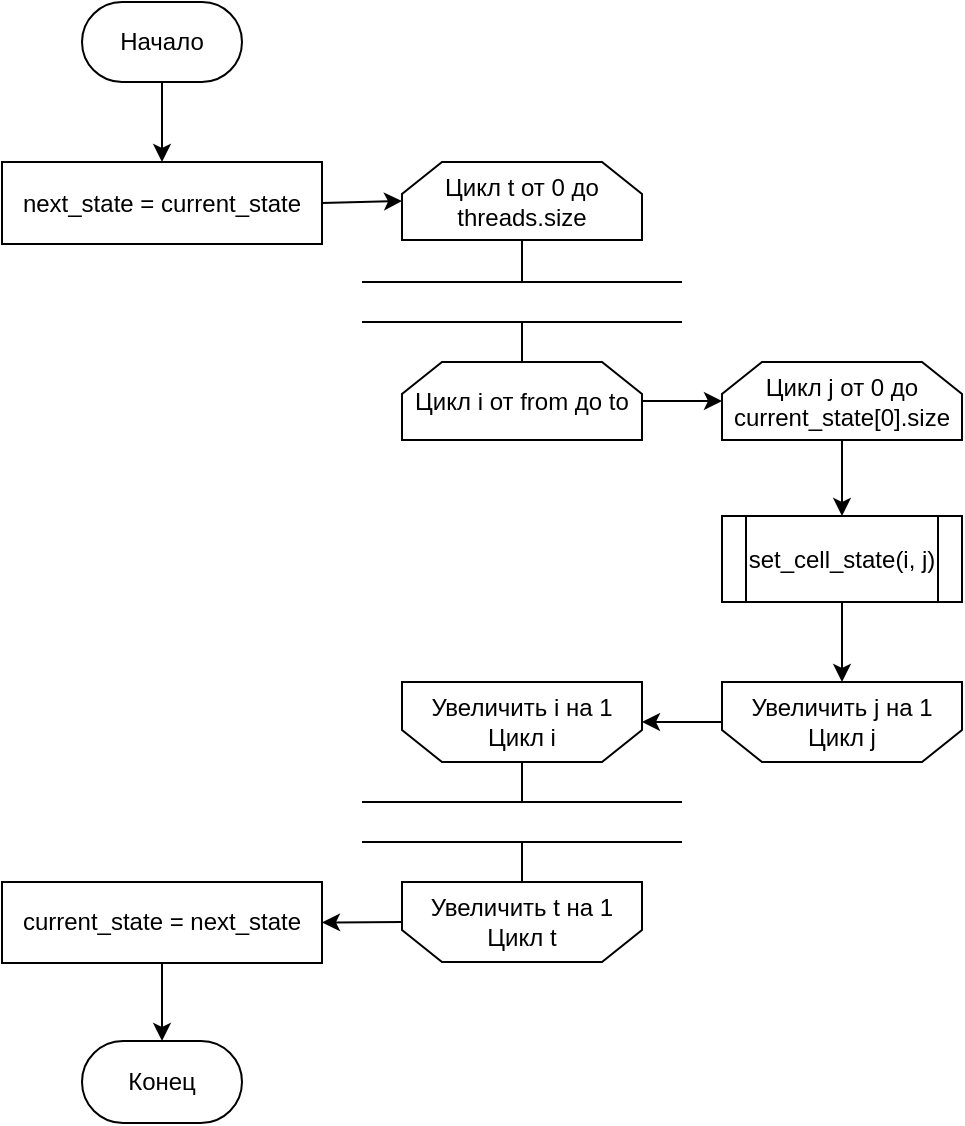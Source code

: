 <mxfile version="15.8.7" type="device"><diagram id="C5RBs43oDa-KdzZeNtuy" name="Page-1"><mxGraphModel dx="1745" dy="714" grid="1" gridSize="10" guides="1" tooltips="1" connect="1" arrows="1" fold="1" page="1" pageScale="1" pageWidth="827" pageHeight="1169" background="#ffffff" math="0" shadow="0"><root><mxCell id="WIyWlLk6GJQsqaUBKTNV-0"/><mxCell id="WIyWlLk6GJQsqaUBKTNV-1" parent="WIyWlLk6GJQsqaUBKTNV-0"/><mxCell id="nCB1xvIL4Ra1EfPWvu9d-0" value="Начало" style="rounded=1;whiteSpace=wrap;html=1;arcSize=50;container=1;" parent="WIyWlLk6GJQsqaUBKTNV-1" vertex="1"><mxGeometry x="-520" y="40" width="80" height="40" as="geometry"><mxRectangle x="230" y="79" width="90" height="20" as="alternateBounds"/></mxGeometry></mxCell><mxCell id="nCB1xvIL4Ra1EfPWvu9d-1" value="next_state = current_state" style="rounded=0;whiteSpace=wrap;html=1;" parent="WIyWlLk6GJQsqaUBKTNV-1" vertex="1"><mxGeometry x="-560" y="120" width="160" height="41" as="geometry"/></mxCell><mxCell id="nCB1xvIL4Ra1EfPWvu9d-2" value="" style="endArrow=classic;html=1;rounded=0;exitX=0.5;exitY=1;exitDx=0;exitDy=0;entryX=0.5;entryY=0;entryDx=0;entryDy=0;" parent="WIyWlLk6GJQsqaUBKTNV-1" source="nCB1xvIL4Ra1EfPWvu9d-0" target="nCB1xvIL4Ra1EfPWvu9d-1" edge="1"><mxGeometry width="50" height="50" relative="1" as="geometry"><mxPoint x="-550" y="287" as="sourcePoint"/><mxPoint x="-500" y="237" as="targetPoint"/></mxGeometry></mxCell><mxCell id="nCB1xvIL4Ra1EfPWvu9d-3" value="Цикл i от from до to" style="shape=loopLimit;whiteSpace=wrap;html=1;" parent="WIyWlLk6GJQsqaUBKTNV-1" vertex="1"><mxGeometry x="-360" y="220" width="120" height="39" as="geometry"/></mxCell><mxCell id="nCB1xvIL4Ra1EfPWvu9d-5" value="Цикл j от 0 до current_state[0].size" style="shape=loopLimit;whiteSpace=wrap;html=1;" parent="WIyWlLk6GJQsqaUBKTNV-1" vertex="1"><mxGeometry x="-200" y="220" width="120" height="39" as="geometry"/></mxCell><mxCell id="nCB1xvIL4Ra1EfPWvu9d-6" value="" style="endArrow=classic;html=1;rounded=0;exitX=1;exitY=0.5;exitDx=0;exitDy=0;entryX=0;entryY=0.5;entryDx=0;entryDy=0;" parent="WIyWlLk6GJQsqaUBKTNV-1" source="nCB1xvIL4Ra1EfPWvu9d-3" target="nCB1xvIL4Ra1EfPWvu9d-5" edge="1"><mxGeometry width="50" height="50" relative="1" as="geometry"><mxPoint x="-250" y="397" as="sourcePoint"/><mxPoint x="-200" y="347" as="targetPoint"/></mxGeometry></mxCell><mxCell id="nCB1xvIL4Ra1EfPWvu9d-7" value="" style="group" parent="WIyWlLk6GJQsqaUBKTNV-1" vertex="1" connectable="0"><mxGeometry x="-360" y="380" width="120" height="40" as="geometry"/></mxCell><mxCell id="nCB1xvIL4Ra1EfPWvu9d-8" value="" style="shape=loopLimit;whiteSpace=wrap;html=1;rotation=-180;" parent="nCB1xvIL4Ra1EfPWvu9d-7" vertex="1"><mxGeometry width="120" height="40" as="geometry"/></mxCell><mxCell id="nCB1xvIL4Ra1EfPWvu9d-9" value="Увеличить i на 1&lt;br&gt;Цикл i" style="text;html=1;strokeColor=none;fillColor=none;align=center;verticalAlign=middle;whiteSpace=wrap;rounded=0;" parent="nCB1xvIL4Ra1EfPWvu9d-7" vertex="1"><mxGeometry y="8.0" width="120" height="24.0" as="geometry"/></mxCell><mxCell id="nCB1xvIL4Ra1EfPWvu9d-10" value="" style="group" parent="WIyWlLk6GJQsqaUBKTNV-1" vertex="1" connectable="0"><mxGeometry x="-200" y="380" width="120" height="40" as="geometry"/></mxCell><mxCell id="nCB1xvIL4Ra1EfPWvu9d-11" value="" style="shape=loopLimit;whiteSpace=wrap;html=1;rotation=-180;" parent="nCB1xvIL4Ra1EfPWvu9d-10" vertex="1"><mxGeometry width="120" height="40" as="geometry"/></mxCell><mxCell id="nCB1xvIL4Ra1EfPWvu9d-12" value="Увеличить j на 1&lt;br&gt;Цикл j" style="text;html=1;strokeColor=none;fillColor=none;align=center;verticalAlign=middle;whiteSpace=wrap;rounded=0;" parent="nCB1xvIL4Ra1EfPWvu9d-10" vertex="1"><mxGeometry y="8.0" width="120" height="24.0" as="geometry"/></mxCell><mxCell id="nCB1xvIL4Ra1EfPWvu9d-13" value="" style="endArrow=classic;html=1;rounded=0;exitX=0;exitY=0.5;exitDx=0;exitDy=0;entryX=1;entryY=0.5;entryDx=0;entryDy=0;" parent="WIyWlLk6GJQsqaUBKTNV-1" source="nCB1xvIL4Ra1EfPWvu9d-12" target="nCB1xvIL4Ra1EfPWvu9d-9" edge="1"><mxGeometry width="50" height="50" relative="1" as="geometry"><mxPoint x="-300" y="598" as="sourcePoint"/><mxPoint x="-250" y="548" as="targetPoint"/></mxGeometry></mxCell><mxCell id="nCB1xvIL4Ra1EfPWvu9d-14" value="current_state = next_state" style="rounded=0;whiteSpace=wrap;html=1;" parent="WIyWlLk6GJQsqaUBKTNV-1" vertex="1"><mxGeometry x="-560" y="480" width="160" height="40.5" as="geometry"/></mxCell><mxCell id="nCB1xvIL4Ra1EfPWvu9d-15" value="Конец" style="rounded=1;whiteSpace=wrap;html=1;arcSize=50;" parent="WIyWlLk6GJQsqaUBKTNV-1" vertex="1"><mxGeometry x="-520" y="559.5" width="80" height="41" as="geometry"/></mxCell><mxCell id="nCB1xvIL4Ra1EfPWvu9d-16" value="" style="endArrow=classic;html=1;rounded=0;exitX=0.5;exitY=1;exitDx=0;exitDy=0;entryX=0.5;entryY=0;entryDx=0;entryDy=0;" parent="WIyWlLk6GJQsqaUBKTNV-1" source="nCB1xvIL4Ra1EfPWvu9d-14" target="nCB1xvIL4Ra1EfPWvu9d-15" edge="1"><mxGeometry width="50" height="50" relative="1" as="geometry"><mxPoint x="-560" y="448.5" as="sourcePoint"/><mxPoint x="-510" y="398.5" as="targetPoint"/></mxGeometry></mxCell><mxCell id="nCB1xvIL4Ra1EfPWvu9d-18" value="" style="endArrow=classic;html=1;rounded=0;exitX=0.5;exitY=1;exitDx=0;exitDy=0;entryX=0.5;entryY=0;entryDx=0;entryDy=0;" parent="WIyWlLk6GJQsqaUBKTNV-1" source="nCB1xvIL4Ra1EfPWvu9d-5" target="nCB1xvIL4Ra1EfPWvu9d-19" edge="1"><mxGeometry width="50" height="50" relative="1" as="geometry"><mxPoint x="-200" y="448" as="sourcePoint"/><mxPoint x="-130" y="288" as="targetPoint"/></mxGeometry></mxCell><mxCell id="nCB1xvIL4Ra1EfPWvu9d-19" value="&lt;font style=&quot;font-size: 12px&quot;&gt;set_cell_state(i, j)&lt;/font&gt;" style="shape=process;whiteSpace=wrap;html=1;backgroundOutline=1;" parent="WIyWlLk6GJQsqaUBKTNV-1" vertex="1"><mxGeometry x="-200" y="297" width="120" height="43" as="geometry"/></mxCell><mxCell id="nCB1xvIL4Ra1EfPWvu9d-20" value="" style="endArrow=classic;html=1;rounded=0;exitX=0.5;exitY=1;exitDx=0;exitDy=0;entryX=0.5;entryY=1;entryDx=0;entryDy=0;" parent="WIyWlLk6GJQsqaUBKTNV-1" source="nCB1xvIL4Ra1EfPWvu9d-19" target="nCB1xvIL4Ra1EfPWvu9d-11" edge="1"><mxGeometry width="50" height="50" relative="1" as="geometry"><mxPoint x="-40" y="448" as="sourcePoint"/><mxPoint x="10" y="398" as="targetPoint"/></mxGeometry></mxCell><mxCell id="ACXFNVEHrG32Kc0Jtyqj-0" value="Цикл t от 0 до threads.size" style="shape=loopLimit;whiteSpace=wrap;html=1;" vertex="1" parent="WIyWlLk6GJQsqaUBKTNV-1"><mxGeometry x="-360" y="120" width="120" height="39" as="geometry"/></mxCell><mxCell id="ACXFNVEHrG32Kc0Jtyqj-1" value="" style="group" vertex="1" connectable="0" parent="WIyWlLk6GJQsqaUBKTNV-1"><mxGeometry x="-360" y="480" width="120" height="40" as="geometry"/></mxCell><mxCell id="ACXFNVEHrG32Kc0Jtyqj-2" value="" style="shape=loopLimit;whiteSpace=wrap;html=1;rotation=-180;" vertex="1" parent="ACXFNVEHrG32Kc0Jtyqj-1"><mxGeometry width="120" height="40" as="geometry"/></mxCell><mxCell id="ACXFNVEHrG32Kc0Jtyqj-3" value="Увеличить t на 1&lt;br&gt;Цикл t" style="text;html=1;strokeColor=none;fillColor=none;align=center;verticalAlign=middle;whiteSpace=wrap;rounded=0;" vertex="1" parent="ACXFNVEHrG32Kc0Jtyqj-1"><mxGeometry y="8.0" width="120" height="24.0" as="geometry"/></mxCell><mxCell id="ACXFNVEHrG32Kc0Jtyqj-5" value="" style="endArrow=classic;html=1;rounded=0;exitX=1;exitY=0.5;exitDx=0;exitDy=0;entryX=0;entryY=0.5;entryDx=0;entryDy=0;" edge="1" parent="WIyWlLk6GJQsqaUBKTNV-1" source="nCB1xvIL4Ra1EfPWvu9d-1" target="ACXFNVEHrG32Kc0Jtyqj-0"><mxGeometry width="50" height="50" relative="1" as="geometry"><mxPoint x="-300" y="300" as="sourcePoint"/><mxPoint x="-370" y="200" as="targetPoint"/></mxGeometry></mxCell><mxCell id="ACXFNVEHrG32Kc0Jtyqj-7" value="" style="endArrow=none;html=1;rounded=0;entryX=0.5;entryY=1;entryDx=0;entryDy=0;" edge="1" parent="WIyWlLk6GJQsqaUBKTNV-1" target="ACXFNVEHrG32Kc0Jtyqj-0"><mxGeometry width="50" height="50" relative="1" as="geometry"><mxPoint x="-300" y="180" as="sourcePoint"/><mxPoint x="-290" y="220" as="targetPoint"/></mxGeometry></mxCell><mxCell id="ACXFNVEHrG32Kc0Jtyqj-8" value="" style="endArrow=none;html=1;rounded=0;" edge="1" parent="WIyWlLk6GJQsqaUBKTNV-1"><mxGeometry width="50" height="50" relative="1" as="geometry"><mxPoint x="-220" y="180" as="sourcePoint"/><mxPoint x="-380" y="180" as="targetPoint"/></mxGeometry></mxCell><mxCell id="ACXFNVEHrG32Kc0Jtyqj-9" value="" style="endArrow=none;html=1;rounded=0;" edge="1" parent="WIyWlLk6GJQsqaUBKTNV-1"><mxGeometry width="50" height="50" relative="1" as="geometry"><mxPoint x="-220" y="200" as="sourcePoint"/><mxPoint x="-380" y="200" as="targetPoint"/></mxGeometry></mxCell><mxCell id="ACXFNVEHrG32Kc0Jtyqj-10" value="" style="endArrow=none;html=1;rounded=0;" edge="1" parent="WIyWlLk6GJQsqaUBKTNV-1"><mxGeometry width="50" height="50" relative="1" as="geometry"><mxPoint x="-300" y="220" as="sourcePoint"/><mxPoint x="-300" y="200" as="targetPoint"/></mxGeometry></mxCell><mxCell id="ACXFNVEHrG32Kc0Jtyqj-11" value="" style="endArrow=none;html=1;rounded=0;entryX=0.5;entryY=1;entryDx=0;entryDy=0;" edge="1" parent="WIyWlLk6GJQsqaUBKTNV-1"><mxGeometry width="50" height="50" relative="1" as="geometry"><mxPoint x="-300" y="440" as="sourcePoint"/><mxPoint x="-300" y="420" as="targetPoint"/></mxGeometry></mxCell><mxCell id="ACXFNVEHrG32Kc0Jtyqj-12" value="" style="endArrow=none;html=1;rounded=0;" edge="1" parent="WIyWlLk6GJQsqaUBKTNV-1"><mxGeometry width="50" height="50" relative="1" as="geometry"><mxPoint x="-220" y="440" as="sourcePoint"/><mxPoint x="-380" y="440" as="targetPoint"/></mxGeometry></mxCell><mxCell id="ACXFNVEHrG32Kc0Jtyqj-13" value="" style="endArrow=none;html=1;rounded=0;" edge="1" parent="WIyWlLk6GJQsqaUBKTNV-1"><mxGeometry width="50" height="50" relative="1" as="geometry"><mxPoint x="-220" y="460" as="sourcePoint"/><mxPoint x="-380" y="460" as="targetPoint"/></mxGeometry></mxCell><mxCell id="ACXFNVEHrG32Kc0Jtyqj-14" value="" style="endArrow=none;html=1;rounded=0;exitX=0.5;exitY=1;exitDx=0;exitDy=0;" edge="1" parent="WIyWlLk6GJQsqaUBKTNV-1" source="ACXFNVEHrG32Kc0Jtyqj-2"><mxGeometry width="50" height="50" relative="1" as="geometry"><mxPoint x="-290" y="470" as="sourcePoint"/><mxPoint x="-300" y="460" as="targetPoint"/></mxGeometry></mxCell><mxCell id="ACXFNVEHrG32Kc0Jtyqj-16" value="" style="endArrow=classic;html=1;rounded=0;exitX=0;exitY=0.5;exitDx=0;exitDy=0;entryX=1;entryY=0.5;entryDx=0;entryDy=0;" edge="1" parent="WIyWlLk6GJQsqaUBKTNV-1" source="ACXFNVEHrG32Kc0Jtyqj-3" target="nCB1xvIL4Ra1EfPWvu9d-14"><mxGeometry width="50" height="50" relative="1" as="geometry"><mxPoint x="-310" y="610" as="sourcePoint"/><mxPoint x="-260" y="560" as="targetPoint"/></mxGeometry></mxCell></root></mxGraphModel></diagram></mxfile>